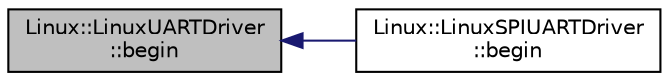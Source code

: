 digraph "Linux::LinuxUARTDriver::begin"
{
 // INTERACTIVE_SVG=YES
  edge [fontname="Helvetica",fontsize="10",labelfontname="Helvetica",labelfontsize="10"];
  node [fontname="Helvetica",fontsize="10",shape=record];
  rankdir="LR";
  Node1 [label="Linux::LinuxUARTDriver\l::begin",height=0.2,width=0.4,color="black", fillcolor="grey75", style="filled" fontcolor="black"];
  Node1 -> Node2 [dir="back",color="midnightblue",fontsize="10",style="solid",fontname="Helvetica"];
  Node2 [label="Linux::LinuxSPIUARTDriver\l::begin",height=0.2,width=0.4,color="black", fillcolor="white", style="filled",URL="$classLinux_1_1LinuxSPIUARTDriver.html#a9f188db84e47b81782901435e47b99f9"];
}
